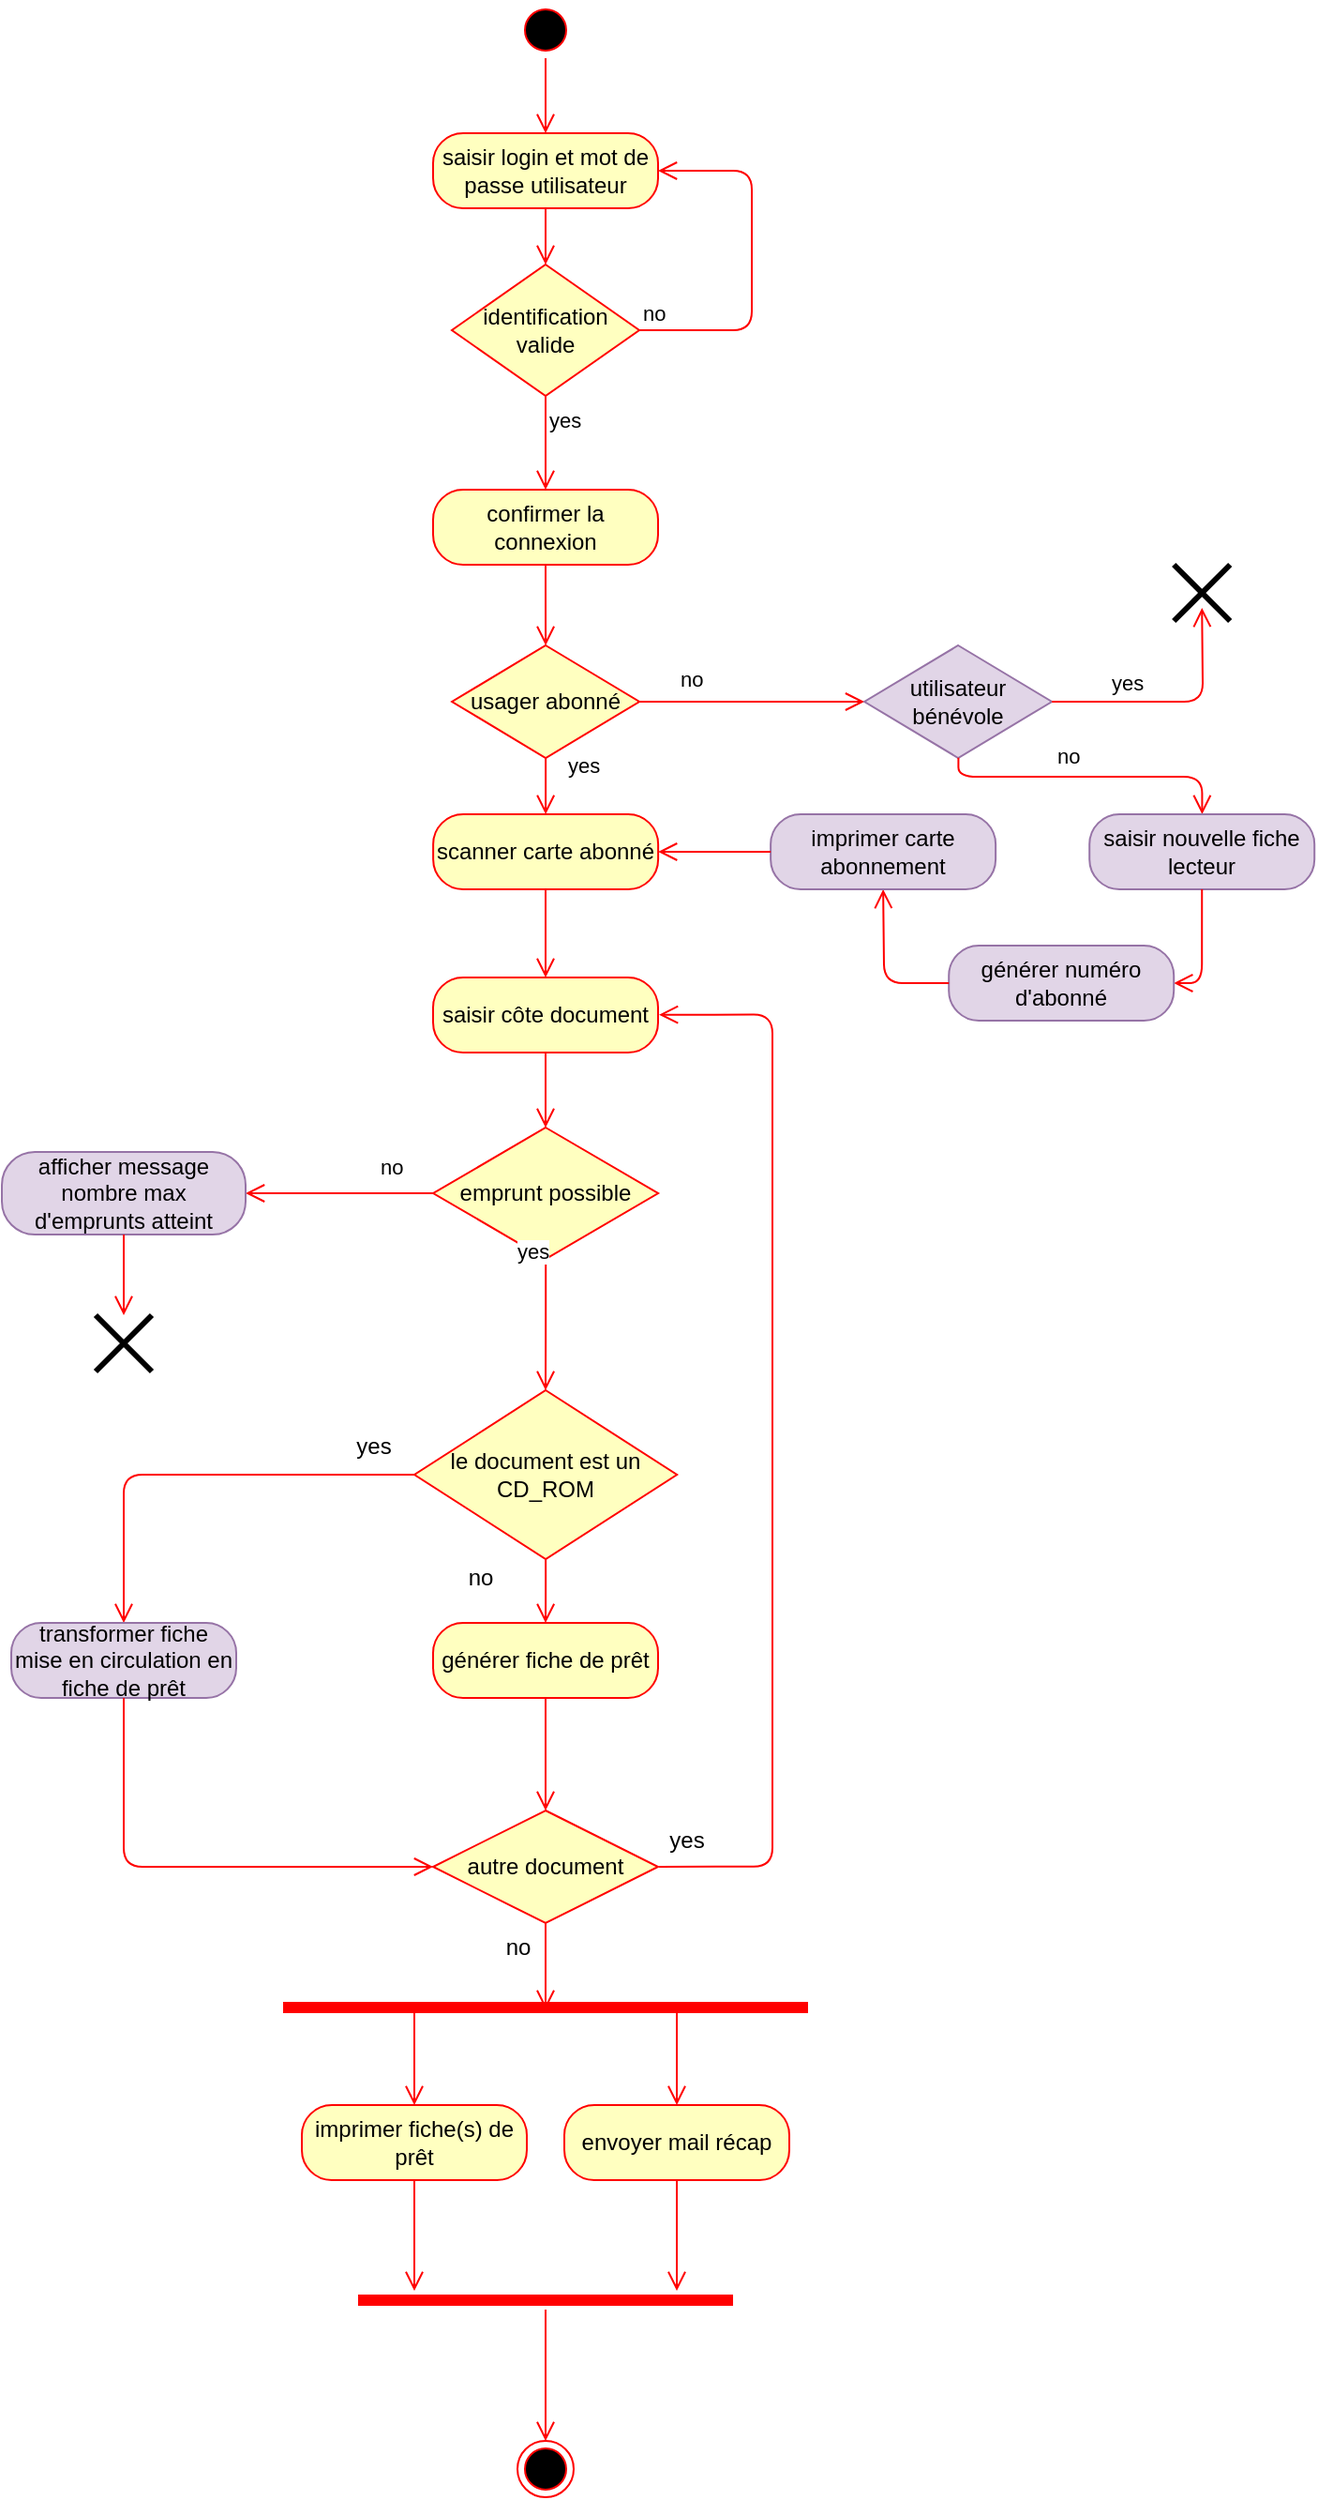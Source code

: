 <mxfile version="12.6.2"><diagram id="HF6RgyQXF6QEa167o4FL" name="Page-1"><mxGraphModel dx="1422" dy="1959" grid="1" gridSize="10" guides="1" tooltips="1" connect="1" arrows="1" fold="1" page="1" pageScale="1" pageWidth="827" pageHeight="1169" math="0" shadow="0"><root><mxCell id="0"/><mxCell id="1" parent="0"/><mxCell id="9mSCXrdtJPMnGaA1iyoQ-2" value="" style="ellipse;html=1;shape=startState;fillColor=#000000;strokeColor=#ff0000;" vertex="1" parent="1"><mxGeometry x="395" y="-30" width="30" height="30" as="geometry"/></mxCell><mxCell id="9mSCXrdtJPMnGaA1iyoQ-3" value="" style="edgeStyle=orthogonalEdgeStyle;html=1;verticalAlign=bottom;endArrow=open;endSize=8;strokeColor=#ff0000;entryX=0.5;entryY=0;entryDx=0;entryDy=0;" edge="1" source="9mSCXrdtJPMnGaA1iyoQ-2" parent="1" target="9mSCXrdtJPMnGaA1iyoQ-4"><mxGeometry relative="1" as="geometry"><mxPoint x="410.05" y="90" as="targetPoint"/></mxGeometry></mxCell><mxCell id="9mSCXrdtJPMnGaA1iyoQ-4" value="saisir login et mot de passe utilisateur" style="rounded=1;whiteSpace=wrap;html=1;arcSize=40;fontColor=#000000;fillColor=#ffffc0;strokeColor=#ff0000;" vertex="1" parent="1"><mxGeometry x="350" y="40" width="120" height="40" as="geometry"/></mxCell><mxCell id="9mSCXrdtJPMnGaA1iyoQ-42" value="usager abonné" style="rhombus;whiteSpace=wrap;html=1;fillColor=#ffffc0;strokeColor=#ff0000;" vertex="1" parent="1"><mxGeometry x="360.06" y="313" width="100" height="60" as="geometry"/></mxCell><mxCell id="9mSCXrdtJPMnGaA1iyoQ-43" value="no" style="edgeStyle=orthogonalEdgeStyle;html=1;align=left;verticalAlign=bottom;endArrow=open;endSize=8;strokeColor=#ff0000;entryX=0;entryY=0.5;entryDx=0;entryDy=0;" edge="1" source="9mSCXrdtJPMnGaA1iyoQ-42" parent="1" target="9mSCXrdtJPMnGaA1iyoQ-45"><mxGeometry x="-0.668" y="3" relative="1" as="geometry"><mxPoint x="550.11" y="363" as="targetPoint"/><mxPoint as="offset"/></mxGeometry></mxCell><mxCell id="9mSCXrdtJPMnGaA1iyoQ-44" value="yes" style="edgeStyle=orthogonalEdgeStyle;html=1;align=left;verticalAlign=top;endArrow=open;endSize=8;strokeColor=#ff0000;entryX=0.5;entryY=0;entryDx=0;entryDy=0;" edge="1" source="9mSCXrdtJPMnGaA1iyoQ-42" parent="1" target="9mSCXrdtJPMnGaA1iyoQ-51"><mxGeometry x="0.019" y="27" relative="1" as="geometry"><mxPoint x="410.11" y="453" as="targetPoint"/><mxPoint x="-17" y="-25" as="offset"/></mxGeometry></mxCell><mxCell id="9mSCXrdtJPMnGaA1iyoQ-45" value="utilisateur bénévole" style="rhombus;whiteSpace=wrap;html=1;fillColor=#e1d5e7;strokeColor=#9673a6;" vertex="1" parent="1"><mxGeometry x="580.06" y="313" width="100" height="60" as="geometry"/></mxCell><mxCell id="9mSCXrdtJPMnGaA1iyoQ-46" value="no" style="edgeStyle=orthogonalEdgeStyle;html=1;align=left;verticalAlign=bottom;endArrow=open;endSize=8;strokeColor=#ff0000;" edge="1" source="9mSCXrdtJPMnGaA1iyoQ-45" parent="1"><mxGeometry x="0.23" y="88" relative="1" as="geometry"><mxPoint x="760.11" y="293" as="targetPoint"/><mxPoint x="8" y="37" as="offset"/></mxGeometry></mxCell><mxCell id="9mSCXrdtJPMnGaA1iyoQ-47" value="yes" style="edgeStyle=orthogonalEdgeStyle;html=1;align=left;verticalAlign=top;endArrow=open;endSize=8;strokeColor=#ff0000;entryX=0.5;entryY=0;entryDx=0;entryDy=0;" edge="1" parent="1"><mxGeometry x="0.125" y="63" relative="1" as="geometry"><mxPoint x="760.203" y="403" as="targetPoint"/><mxPoint x="630.203" y="372.914" as="sourcePoint"/><Array as="points"><mxPoint x="630.06" y="383"/><mxPoint x="760.06" y="383"/></Array><mxPoint as="offset"/></mxGeometry></mxCell><mxCell id="9mSCXrdtJPMnGaA1iyoQ-48" value="" style="shape=umlDestroy;whiteSpace=wrap;html=1;strokeWidth=3;" vertex="1" parent="1"><mxGeometry x="745.11" y="270" width="30" height="30" as="geometry"/></mxCell><mxCell id="9mSCXrdtJPMnGaA1iyoQ-49" value="saisir nouvelle fiche lecteur" style="rounded=1;whiteSpace=wrap;html=1;arcSize=40;fillColor=#e1d5e7;strokeColor=#9673a6;" vertex="1" parent="1"><mxGeometry x="700.11" y="403" width="120" height="40" as="geometry"/></mxCell><mxCell id="9mSCXrdtJPMnGaA1iyoQ-50" value="" style="edgeStyle=orthogonalEdgeStyle;html=1;verticalAlign=bottom;endArrow=open;endSize=8;strokeColor=#ff0000;exitX=0.5;exitY=1;exitDx=0;exitDy=0;entryX=1;entryY=0.5;entryDx=0;entryDy=0;" edge="1" source="9mSCXrdtJPMnGaA1iyoQ-49" parent="1" target="9mSCXrdtJPMnGaA1iyoQ-55"><mxGeometry relative="1" as="geometry"><mxPoint x="640.06" y="423" as="targetPoint"/><Array as="points"/></mxGeometry></mxCell><mxCell id="9mSCXrdtJPMnGaA1iyoQ-51" value="scanner carte abonné" style="rounded=1;whiteSpace=wrap;html=1;arcSize=40;fontColor=#000000;fillColor=#ffffc0;strokeColor=#ff0000;" vertex="1" parent="1"><mxGeometry x="350.06" y="403" width="120" height="40" as="geometry"/></mxCell><mxCell id="9mSCXrdtJPMnGaA1iyoQ-55" value="générer numéro d'abonné" style="rounded=1;whiteSpace=wrap;html=1;arcSize=40;fillColor=#e1d5e7;strokeColor=#9673a6;" vertex="1" parent="1"><mxGeometry x="625.11" y="473" width="120" height="40" as="geometry"/></mxCell><mxCell id="9mSCXrdtJPMnGaA1iyoQ-58" value="" style="edgeStyle=orthogonalEdgeStyle;html=1;verticalAlign=bottom;endArrow=open;endSize=8;strokeColor=#ff0000;entryX=0.5;entryY=0;entryDx=0;entryDy=0;" edge="1" parent="1" source="9mSCXrdtJPMnGaA1iyoQ-4" target="9mSCXrdtJPMnGaA1iyoQ-132"><mxGeometry relative="1" as="geometry"><mxPoint x="410.05" y="160" as="targetPoint"/><mxPoint x="410.05" y="130" as="sourcePoint"/></mxGeometry></mxCell><mxCell id="9mSCXrdtJPMnGaA1iyoQ-60" value="confirmer la connexion" style="rounded=1;whiteSpace=wrap;html=1;arcSize=40;fontColor=#000000;fillColor=#ffffc0;strokeColor=#ff0000;" vertex="1" parent="1"><mxGeometry x="350" y="230" width="120" height="40" as="geometry"/></mxCell><mxCell id="9mSCXrdtJPMnGaA1iyoQ-61" value="" style="edgeStyle=orthogonalEdgeStyle;html=1;verticalAlign=bottom;endArrow=open;endSize=8;strokeColor=#ff0000;entryX=0.5;entryY=0;entryDx=0;entryDy=0;" edge="1" source="9mSCXrdtJPMnGaA1iyoQ-60" parent="1" target="9mSCXrdtJPMnGaA1iyoQ-42"><mxGeometry relative="1" as="geometry"><mxPoint x="410" y="310" as="targetPoint"/></mxGeometry></mxCell><mxCell id="9mSCXrdtJPMnGaA1iyoQ-66" value="" style="edgeStyle=orthogonalEdgeStyle;html=1;verticalAlign=bottom;endArrow=open;endSize=8;strokeColor=#ff0000;exitX=0;exitY=0.5;exitDx=0;exitDy=0;" edge="1" parent="1" source="9mSCXrdtJPMnGaA1iyoQ-55"><mxGeometry relative="1" as="geometry"><mxPoint x="590.06" y="443" as="targetPoint"/><mxPoint x="420.203" y="543" as="sourcePoint"/></mxGeometry></mxCell><mxCell id="9mSCXrdtJPMnGaA1iyoQ-67" value="imprimer carte abonnement" style="rounded=1;whiteSpace=wrap;html=1;arcSize=40;fillColor=#e1d5e7;strokeColor=#9673a6;" vertex="1" parent="1"><mxGeometry x="530.06" y="403" width="120" height="40" as="geometry"/></mxCell><mxCell id="9mSCXrdtJPMnGaA1iyoQ-69" value="" style="edgeStyle=orthogonalEdgeStyle;html=1;verticalAlign=bottom;endArrow=open;endSize=8;strokeColor=#ff0000;exitX=0;exitY=0.5;exitDx=0;exitDy=0;" edge="1" parent="1" source="9mSCXrdtJPMnGaA1iyoQ-67"><mxGeometry relative="1" as="geometry"><mxPoint x="470.06" y="423" as="targetPoint"/><mxPoint x="420.203" y="543" as="sourcePoint"/></mxGeometry></mxCell><mxCell id="9mSCXrdtJPMnGaA1iyoQ-88" value="" style="edgeStyle=orthogonalEdgeStyle;html=1;verticalAlign=bottom;endArrow=open;endSize=8;strokeColor=#ff0000;" edge="1" parent="1"><mxGeometry relative="1" as="geometry"><mxPoint x="410" y="490" as="targetPoint"/><mxPoint x="410" y="443" as="sourcePoint"/></mxGeometry></mxCell><mxCell id="9mSCXrdtJPMnGaA1iyoQ-89" value="saisir côte document" style="rounded=1;whiteSpace=wrap;html=1;arcSize=40;fontColor=#000000;fillColor=#ffffc0;strokeColor=#ff0000;" vertex="1" parent="1"><mxGeometry x="350" y="490" width="120" height="40" as="geometry"/></mxCell><mxCell id="9mSCXrdtJPMnGaA1iyoQ-90" value="" style="edgeStyle=orthogonalEdgeStyle;html=1;verticalAlign=bottom;endArrow=open;endSize=8;strokeColor=#ff0000;" edge="1" source="9mSCXrdtJPMnGaA1iyoQ-89" parent="1"><mxGeometry relative="1" as="geometry"><mxPoint x="410" y="570" as="targetPoint"/></mxGeometry></mxCell><mxCell id="9mSCXrdtJPMnGaA1iyoQ-91" value="emprunt possible" style="rhombus;whiteSpace=wrap;html=1;fillColor=#ffffc0;strokeColor=#ff0000;" vertex="1" parent="1"><mxGeometry x="350.06" y="570" width="120" height="70" as="geometry"/></mxCell><mxCell id="9mSCXrdtJPMnGaA1iyoQ-92" value="no" style="edgeStyle=orthogonalEdgeStyle;html=1;align=left;verticalAlign=bottom;endArrow=open;endSize=8;strokeColor=#ff0000;exitX=0;exitY=0.5;exitDx=0;exitDy=0;" edge="1" source="9mSCXrdtJPMnGaA1iyoQ-91" parent="1"><mxGeometry x="-0.399" y="-5" relative="1" as="geometry"><mxPoint x="250" y="605" as="targetPoint"/><mxPoint as="offset"/></mxGeometry></mxCell><mxCell id="9mSCXrdtJPMnGaA1iyoQ-93" value="yes" style="edgeStyle=orthogonalEdgeStyle;html=1;align=left;verticalAlign=top;endArrow=open;endSize=8;strokeColor=#ff0000;" edge="1" source="9mSCXrdtJPMnGaA1iyoQ-91" parent="1"><mxGeometry x="0.001" y="27" relative="1" as="geometry"><mxPoint x="410" y="710" as="targetPoint"/><mxPoint x="-17" y="-25" as="offset"/></mxGeometry></mxCell><mxCell id="9mSCXrdtJPMnGaA1iyoQ-94" value="générer fiche de prêt" style="rounded=1;whiteSpace=wrap;html=1;arcSize=40;fontColor=#000000;fillColor=#ffffc0;strokeColor=#ff0000;" vertex="1" parent="1"><mxGeometry x="350" y="834" width="120" height="40" as="geometry"/></mxCell><mxCell id="9mSCXrdtJPMnGaA1iyoQ-95" value="" style="edgeStyle=orthogonalEdgeStyle;html=1;verticalAlign=bottom;endArrow=open;endSize=8;strokeColor=#ff0000;" edge="1" source="9mSCXrdtJPMnGaA1iyoQ-94" parent="1"><mxGeometry relative="1" as="geometry"><mxPoint x="410" y="934" as="targetPoint"/></mxGeometry></mxCell><mxCell id="9mSCXrdtJPMnGaA1iyoQ-96" value="autre document" style="rhombus;whiteSpace=wrap;html=1;fillColor=#ffffc0;strokeColor=#ff0000;" vertex="1" parent="1"><mxGeometry x="350" y="934" width="120" height="60" as="geometry"/></mxCell><mxCell id="9mSCXrdtJPMnGaA1iyoQ-97" value="" style="edgeStyle=orthogonalEdgeStyle;html=1;align=left;verticalAlign=bottom;endArrow=open;endSize=8;strokeColor=#ff0000;entryX=1;entryY=0.5;entryDx=0;entryDy=0;exitX=1;exitY=0.5;exitDx=0;exitDy=0;" edge="1" parent="1"><mxGeometry x="-0.733" y="121" relative="1" as="geometry"><mxPoint x="470.529" y="509.824" as="targetPoint"/><mxPoint x="470.529" y="963.941" as="sourcePoint"/><Array as="points"><mxPoint x="531" y="964"/><mxPoint x="531" y="510"/></Array><mxPoint x="11" y="50" as="offset"/></mxGeometry></mxCell><mxCell id="9mSCXrdtJPMnGaA1iyoQ-98" value="" style="edgeStyle=orthogonalEdgeStyle;html=1;align=left;verticalAlign=top;endArrow=open;endSize=8;strokeColor=#ff0000;entryX=0.5;entryY=0.6;entryDx=0;entryDy=0;entryPerimeter=0;" edge="1" source="9mSCXrdtJPMnGaA1iyoQ-96" parent="1" target="9mSCXrdtJPMnGaA1iyoQ-103"><mxGeometry x="-0.12" y="116" relative="1" as="geometry"><mxPoint x="410" y="1074" as="targetPoint"/><mxPoint x="-27" y="-76" as="offset"/></mxGeometry></mxCell><mxCell id="9mSCXrdtJPMnGaA1iyoQ-100" value="" style="shape=umlDestroy;whiteSpace=wrap;html=1;strokeWidth=3;" vertex="1" parent="1"><mxGeometry x="170.0" y="670" width="30" height="30" as="geometry"/></mxCell><mxCell id="9mSCXrdtJPMnGaA1iyoQ-101" value="afficher message nombre max d'emprunts atteint" style="rounded=1;whiteSpace=wrap;html=1;arcSize=40;fillColor=#e1d5e7;strokeColor=#9673a6;" vertex="1" parent="1"><mxGeometry x="120" y="583" width="130" height="44" as="geometry"/></mxCell><mxCell id="9mSCXrdtJPMnGaA1iyoQ-102" value="" style="edgeStyle=orthogonalEdgeStyle;html=1;verticalAlign=bottom;endArrow=open;endSize=8;strokeColor=#ff0000;" edge="1" source="9mSCXrdtJPMnGaA1iyoQ-101" parent="1"><mxGeometry relative="1" as="geometry"><mxPoint x="185" y="670" as="targetPoint"/></mxGeometry></mxCell><mxCell id="9mSCXrdtJPMnGaA1iyoQ-103" value="" style="shape=line;html=1;strokeWidth=6;strokeColor=#ff0000;" vertex="1" parent="1"><mxGeometry x="270" y="1034" width="280" height="10" as="geometry"/></mxCell><mxCell id="9mSCXrdtJPMnGaA1iyoQ-109" value="imprimer fiche(s) de prêt" style="rounded=1;whiteSpace=wrap;html=1;arcSize=40;fontColor=#000000;fillColor=#ffffc0;strokeColor=#ff0000;" vertex="1" parent="1"><mxGeometry x="280" y="1091" width="120" height="40" as="geometry"/></mxCell><mxCell id="9mSCXrdtJPMnGaA1iyoQ-111" value="envoyer mail récap" style="rounded=1;whiteSpace=wrap;html=1;arcSize=40;fontColor=#000000;fillColor=#ffffc0;strokeColor=#ff0000;" vertex="1" parent="1"><mxGeometry x="420" y="1091" width="120" height="40" as="geometry"/></mxCell><mxCell id="9mSCXrdtJPMnGaA1iyoQ-115" value="" style="edgeStyle=orthogonalEdgeStyle;html=1;verticalAlign=bottom;endArrow=open;endSize=8;strokeColor=#ff0000;exitX=0.25;exitY=0.5;exitDx=0;exitDy=0;exitPerimeter=0;entryX=0.5;entryY=0;entryDx=0;entryDy=0;" edge="1" parent="1" source="9mSCXrdtJPMnGaA1iyoQ-103" target="9mSCXrdtJPMnGaA1iyoQ-109"><mxGeometry relative="1" as="geometry"><mxPoint x="340" y="1124" as="targetPoint"/><mxPoint x="349" y="1174.0" as="sourcePoint"/></mxGeometry></mxCell><mxCell id="9mSCXrdtJPMnGaA1iyoQ-116" value="" style="edgeStyle=orthogonalEdgeStyle;html=1;verticalAlign=bottom;endArrow=open;endSize=8;strokeColor=#ff0000;exitX=0.75;exitY=0.5;exitDx=0;exitDy=0;exitPerimeter=0;entryX=0.5;entryY=0;entryDx=0;entryDy=0;" edge="1" parent="1" source="9mSCXrdtJPMnGaA1iyoQ-103" target="9mSCXrdtJPMnGaA1iyoQ-111"><mxGeometry relative="1" as="geometry"><mxPoint x="350" y="1134" as="targetPoint"/><mxPoint x="350" y="1049" as="sourcePoint"/></mxGeometry></mxCell><mxCell id="9mSCXrdtJPMnGaA1iyoQ-118" value="le document est un CD_ROM" style="rhombus;whiteSpace=wrap;html=1;fillColor=#ffffc0;strokeColor=#ff0000;" vertex="1" parent="1"><mxGeometry x="340.03" y="710" width="140.06" height="90" as="geometry"/></mxCell><mxCell id="9mSCXrdtJPMnGaA1iyoQ-119" value="" style="edgeStyle=orthogonalEdgeStyle;html=1;align=left;verticalAlign=bottom;endArrow=open;endSize=8;strokeColor=#ff0000;exitX=0;exitY=0.5;exitDx=0;exitDy=0;entryX=0.5;entryY=0;entryDx=0;entryDy=0;" edge="1" source="9mSCXrdtJPMnGaA1iyoQ-118" parent="1" target="9mSCXrdtJPMnGaA1iyoQ-126"><mxGeometry x="-1" relative="1" as="geometry"><mxPoint x="190" y="790" as="targetPoint"/><Array as="points"><mxPoint x="185" y="755"/></Array></mxGeometry></mxCell><mxCell id="9mSCXrdtJPMnGaA1iyoQ-121" value="yes" style="text;html=1;align=center;verticalAlign=middle;resizable=0;points=[];autosize=1;" vertex="1" parent="1"><mxGeometry x="303" y="730" width="30" height="20" as="geometry"/></mxCell><mxCell id="9mSCXrdtJPMnGaA1iyoQ-122" value="no" style="text;html=1;align=center;verticalAlign=middle;resizable=0;points=[];autosize=1;" vertex="1" parent="1"><mxGeometry x="360.06" y="800" width="30" height="20" as="geometry"/></mxCell><mxCell id="9mSCXrdtJPMnGaA1iyoQ-124" value="yes" style="text;html=1;align=center;verticalAlign=middle;resizable=0;points=[];autosize=1;" vertex="1" parent="1"><mxGeometry x="470.06" y="940" width="30" height="20" as="geometry"/></mxCell><mxCell id="9mSCXrdtJPMnGaA1iyoQ-125" value="no" style="text;html=1;align=center;verticalAlign=middle;resizable=0;points=[];autosize=1;" vertex="1" parent="1"><mxGeometry x="380" y="997" width="30" height="20" as="geometry"/></mxCell><mxCell id="9mSCXrdtJPMnGaA1iyoQ-126" value="transformer fiche mise en circulation en fiche de prêt" style="rounded=1;whiteSpace=wrap;html=1;arcSize=40;fillColor=#e1d5e7;strokeColor=#9673a6;" vertex="1" parent="1"><mxGeometry x="125" y="834" width="120" height="40" as="geometry"/></mxCell><mxCell id="9mSCXrdtJPMnGaA1iyoQ-127" value="" style="edgeStyle=orthogonalEdgeStyle;html=1;verticalAlign=bottom;endArrow=open;endSize=8;strokeColor=#ff0000;exitX=0.5;exitY=1;exitDx=0;exitDy=0;entryX=0;entryY=0.5;entryDx=0;entryDy=0;" edge="1" source="9mSCXrdtJPMnGaA1iyoQ-126" parent="1" target="9mSCXrdtJPMnGaA1iyoQ-96"><mxGeometry relative="1" as="geometry"><mxPoint x="70" y="980" as="targetPoint"/><Array as="points"><mxPoint x="185" y="964"/></Array></mxGeometry></mxCell><mxCell id="9mSCXrdtJPMnGaA1iyoQ-128" value="" style="edgeStyle=orthogonalEdgeStyle;html=1;verticalAlign=bottom;endArrow=open;endSize=8;strokeColor=#ff0000;exitX=0.5;exitY=1;exitDx=0;exitDy=0;entryX=0.5;entryY=0;entryDx=0;entryDy=0;" edge="1" parent="1" source="9mSCXrdtJPMnGaA1iyoQ-118" target="9mSCXrdtJPMnGaA1iyoQ-94"><mxGeometry relative="1" as="geometry"><mxPoint x="414.79" y="843" as="targetPoint"/><mxPoint x="415" y="820" as="sourcePoint"/></mxGeometry></mxCell><mxCell id="9mSCXrdtJPMnGaA1iyoQ-130" value="" style="edgeStyle=orthogonalEdgeStyle;html=1;verticalAlign=bottom;endArrow=open;endSize=8;strokeColor=#ff0000;exitX=0.5;exitY=1;exitDx=0;exitDy=0;" edge="1" parent="1" source="9mSCXrdtJPMnGaA1iyoQ-111"><mxGeometry relative="1" as="geometry"><mxPoint x="480" y="1190" as="targetPoint"/><mxPoint x="490" y="1049.0" as="sourcePoint"/></mxGeometry></mxCell><mxCell id="9mSCXrdtJPMnGaA1iyoQ-131" value="" style="edgeStyle=orthogonalEdgeStyle;html=1;verticalAlign=bottom;endArrow=open;endSize=8;strokeColor=#ff0000;exitX=0.5;exitY=1;exitDx=0;exitDy=0;" edge="1" parent="1" source="9mSCXrdtJPMnGaA1iyoQ-109"><mxGeometry relative="1" as="geometry"><mxPoint x="340" y="1190" as="targetPoint"/><mxPoint x="190.03" y="1131" as="sourcePoint"/></mxGeometry></mxCell><mxCell id="9mSCXrdtJPMnGaA1iyoQ-132" value="identification valide" style="rhombus;whiteSpace=wrap;html=1;fillColor=#ffffc0;strokeColor=#ff0000;" vertex="1" parent="1"><mxGeometry x="360" y="110" width="100" height="70" as="geometry"/></mxCell><mxCell id="9mSCXrdtJPMnGaA1iyoQ-134" value="yes" style="edgeStyle=orthogonalEdgeStyle;html=1;align=left;verticalAlign=top;endArrow=open;endSize=8;strokeColor=#ff0000;entryX=0.5;entryY=0;entryDx=0;entryDy=0;" edge="1" source="9mSCXrdtJPMnGaA1iyoQ-132" parent="1" target="9mSCXrdtJPMnGaA1iyoQ-60"><mxGeometry x="-1" relative="1" as="geometry"><mxPoint x="410" y="210" as="targetPoint"/></mxGeometry></mxCell><mxCell id="9mSCXrdtJPMnGaA1iyoQ-135" value="" style="shape=line;html=1;strokeWidth=6;strokeColor=#ff0000;" vertex="1" parent="1"><mxGeometry x="310" y="1190" width="200" height="10" as="geometry"/></mxCell><mxCell id="9mSCXrdtJPMnGaA1iyoQ-136" value="" style="edgeStyle=orthogonalEdgeStyle;html=1;verticalAlign=bottom;endArrow=open;endSize=8;strokeColor=#ff0000;" edge="1" source="9mSCXrdtJPMnGaA1iyoQ-135" parent="1"><mxGeometry relative="1" as="geometry"><mxPoint x="410" y="1270" as="targetPoint"/></mxGeometry></mxCell><mxCell id="9mSCXrdtJPMnGaA1iyoQ-137" value="" style="ellipse;html=1;shape=endState;fillColor=#000000;strokeColor=#ff0000;" vertex="1" parent="1"><mxGeometry x="395" y="1270" width="30" height="30" as="geometry"/></mxCell><mxCell id="9mSCXrdtJPMnGaA1iyoQ-139" value="no" style="edgeStyle=orthogonalEdgeStyle;html=1;align=left;verticalAlign=bottom;endArrow=open;endSize=8;strokeColor=#ff0000;exitX=1;exitY=0.5;exitDx=0;exitDy=0;entryX=1;entryY=0.5;entryDx=0;entryDy=0;" edge="1" source="9mSCXrdtJPMnGaA1iyoQ-132" parent="1" target="9mSCXrdtJPMnGaA1iyoQ-4"><mxGeometry x="-1" relative="1" as="geometry"><mxPoint x="160" y="190" as="targetPoint"/><Array as="points"><mxPoint x="520" y="145"/><mxPoint x="520" y="60"/></Array></mxGeometry></mxCell></root></mxGraphModel></diagram></mxfile>